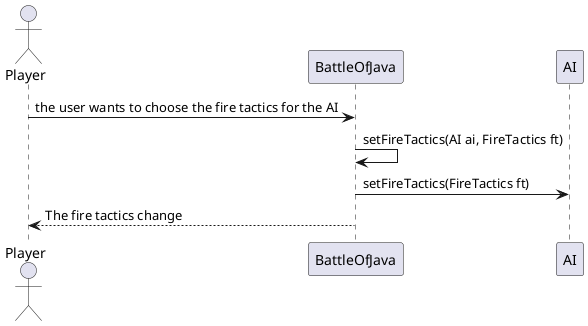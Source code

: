 @startuml

Actor Player
Player -> BattleOfJava : the user wants to choose the fire tactics for the AI
BattleOfJava -> BattleOfJava: setFireTactics(AI ai, FireTactics ft)
BattleOfJava -> AI : setFireTactics(FireTactics ft)
BattleOfJava --> Player : The fire tactics change

@enduml
